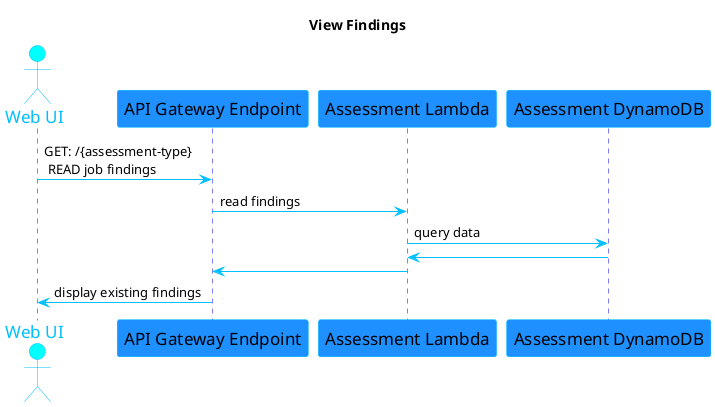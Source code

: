 @startuml
skinparam sequenceArrowColor DeepSkyBlue
skinparam sequenceParticipantBorderColor DeepSkyBlue
skinparam sequenceActorBorderColor DeepSkyBlue
skinparam sequenceLifeLineBorderColor blue
skinparam sequenceParticipantBackgroundColor DodgerBlue
skinparam sequenceParticipantFontSize 17
skinparam sequenceParticipantFontColor Black
skinparam sequenceActorBackgroundColor aqua
skinparam sequenceActorFontColor DeepSkyBlue
skinparam sequenceActorFontSize 17
skinparam sequenceActorFontName Aapex
skinparam sequenceLifeLineBackgroundColor #A9DCDF

actor "Web UI" as ui
participant "API Gateway Endpoint" as apiG
participant "Assessment Lambda" as rbpLambda
participant "Assessment DynamoDB" as rbpDDB

title View Findings

ui -> apiG: GET: /{assessment-type} \n READ job findings
apiG -> rbpLambda: read findings
rbpLambda -> rbpDDB: query data
rbpDDB -> rbpLambda:
rbpLambda -> apiG
apiG -> ui: display existing findings
@enduml